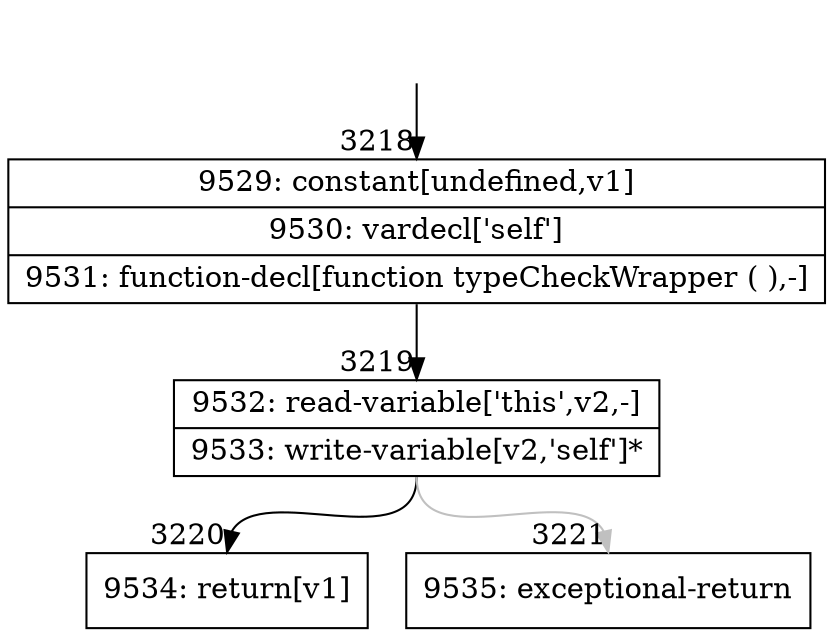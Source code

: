 digraph {
rankdir="TD"
BB_entry347[shape=none,label=""];
BB_entry347 -> BB3218 [tailport=s, headport=n, headlabel="    3218"]
BB3218 [shape=record label="{9529: constant[undefined,v1]|9530: vardecl['self']|9531: function-decl[function typeCheckWrapper ( ),-]}" ] 
BB3218 -> BB3219 [tailport=s, headport=n, headlabel="      3219"]
BB3219 [shape=record label="{9532: read-variable['this',v2,-]|9533: write-variable[v2,'self']*}" ] 
BB3219 -> BB3220 [tailport=s, headport=n, headlabel="      3220"]
BB3219 -> BB3221 [tailport=s, headport=n, color=gray, headlabel="      3221"]
BB3220 [shape=record label="{9534: return[v1]}" ] 
BB3221 [shape=record label="{9535: exceptional-return}" ] 
//#$~ 3679
}
